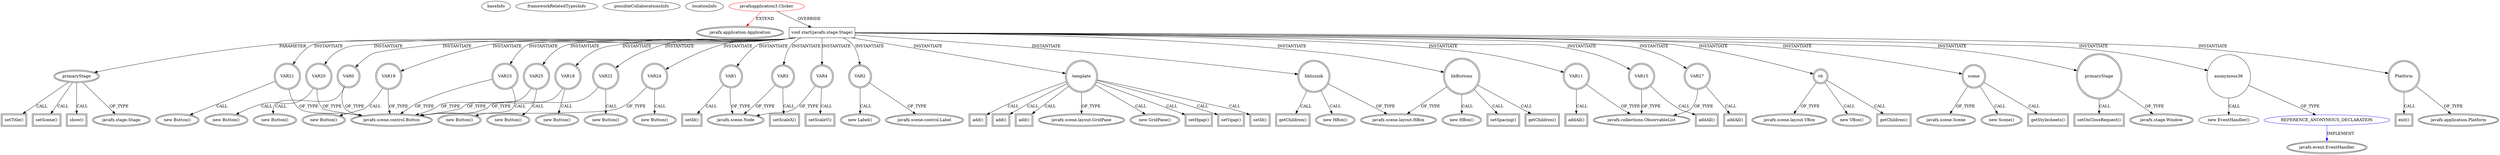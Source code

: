 digraph {
baseInfo[graphId=2835,category="extension_graph",isAnonymous=false,possibleRelation=true]
frameworkRelatedTypesInfo[0="javafx.application.Application"]
possibleCollaborationsInfo[0="2835~OVERRIDING_METHOD_DECLARATION-INSTANTIATION-~javafx.application.Application ~javafx.event.EventHandler ~false~true"]
locationInfo[projectName="grzegorz2047-Clicker",filePath="/grzegorz2047-Clicker/Clicker-master/src/javafxapplication3/Clicker.java",contextSignature="Clicker",graphId="2835"]
0[label="javafxapplication3.Clicker",vertexType="ROOT_CLIENT_CLASS_DECLARATION",isFrameworkType=false,color=red]
1[label="javafx.application.Application",vertexType="FRAMEWORK_CLASS_TYPE",isFrameworkType=true,peripheries=2]
2[label="void start(javafx.stage.Stage)",vertexType="OVERRIDING_METHOD_DECLARATION",isFrameworkType=false,shape=box]
3[label="primaryStage",vertexType="PARAMETER_DECLARATION",isFrameworkType=true,peripheries=2]
4[label="javafx.stage.Stage",vertexType="FRAMEWORK_CLASS_TYPE",isFrameworkType=true,peripheries=2]
6[label="VAR0",vertexType="VARIABLE_EXPRESION",isFrameworkType=true,peripheries=2,shape=circle]
7[label="javafx.scene.control.Button",vertexType="FRAMEWORK_CLASS_TYPE",isFrameworkType=true,peripheries=2]
5[label="new Button()",vertexType="CONSTRUCTOR_CALL",isFrameworkType=true,peripheries=2]
8[label="VAR1",vertexType="VARIABLE_EXPRESION",isFrameworkType=true,peripheries=2,shape=circle]
10[label="javafx.scene.Node",vertexType="FRAMEWORK_CLASS_TYPE",isFrameworkType=true,peripheries=2]
9[label="setId()",vertexType="INSIDE_CALL",isFrameworkType=true,peripheries=2,shape=box]
12[label="VAR2",vertexType="VARIABLE_EXPRESION",isFrameworkType=true,peripheries=2,shape=circle]
13[label="javafx.scene.control.Label",vertexType="FRAMEWORK_CLASS_TYPE",isFrameworkType=true,peripheries=2]
11[label="new Label()",vertexType="CONSTRUCTOR_CALL",isFrameworkType=true,peripheries=2]
14[label="VAR3",vertexType="VARIABLE_EXPRESION",isFrameworkType=true,peripheries=2,shape=circle]
15[label="setScaleX()",vertexType="INSIDE_CALL",isFrameworkType=true,peripheries=2,shape=box]
17[label="VAR4",vertexType="VARIABLE_EXPRESION",isFrameworkType=true,peripheries=2,shape=circle]
18[label="setScaleY()",vertexType="INSIDE_CALL",isFrameworkType=true,peripheries=2,shape=box]
21[label="template",vertexType="VARIABLE_EXPRESION",isFrameworkType=true,peripheries=2,shape=circle]
22[label="javafx.scene.layout.GridPane",vertexType="FRAMEWORK_CLASS_TYPE",isFrameworkType=true,peripheries=2]
20[label="new GridPane()",vertexType="CONSTRUCTOR_CALL",isFrameworkType=true,peripheries=2]
24[label="setHgap()",vertexType="INSIDE_CALL",isFrameworkType=true,peripheries=2,shape=box]
26[label="setVgap()",vertexType="INSIDE_CALL",isFrameworkType=true,peripheries=2,shape=box]
28[label="setId()",vertexType="INSIDE_CALL",isFrameworkType=true,peripheries=2,shape=box]
30[label="hbButtons",vertexType="VARIABLE_EXPRESION",isFrameworkType=true,peripheries=2,shape=circle]
31[label="javafx.scene.layout.HBox",vertexType="FRAMEWORK_CLASS_TYPE",isFrameworkType=true,peripheries=2]
29[label="new HBox()",vertexType="CONSTRUCTOR_CALL",isFrameworkType=true,peripheries=2]
33[label="setSpacing()",vertexType="INSIDE_CALL",isFrameworkType=true,peripheries=2,shape=box]
34[label="VAR11",vertexType="VARIABLE_EXPRESION",isFrameworkType=true,peripheries=2,shape=circle]
36[label="javafx.collections.ObservableList",vertexType="FRAMEWORK_INTERFACE_TYPE",isFrameworkType=true,peripheries=2]
35[label="addAll()",vertexType="INSIDE_CALL",isFrameworkType=true,peripheries=2,shape=box]
38[label="getChildren()",vertexType="INSIDE_CALL",isFrameworkType=true,peripheries=2,shape=box]
40[label="add()",vertexType="INSIDE_CALL",isFrameworkType=true,peripheries=2,shape=box]
42[label="hblicznik",vertexType="VARIABLE_EXPRESION",isFrameworkType=true,peripheries=2,shape=circle]
41[label="new HBox()",vertexType="CONSTRUCTOR_CALL",isFrameworkType=true,peripheries=2]
44[label="VAR15",vertexType="VARIABLE_EXPRESION",isFrameworkType=true,peripheries=2,shape=circle]
45[label="addAll()",vertexType="INSIDE_CALL",isFrameworkType=true,peripheries=2,shape=box]
48[label="getChildren()",vertexType="INSIDE_CALL",isFrameworkType=true,peripheries=2,shape=box]
50[label="add()",vertexType="INSIDE_CALL",isFrameworkType=true,peripheries=2,shape=box]
52[label="VAR18",vertexType="VARIABLE_EXPRESION",isFrameworkType=true,peripheries=2,shape=circle]
51[label="new Button()",vertexType="CONSTRUCTOR_CALL",isFrameworkType=true,peripheries=2]
55[label="VAR19",vertexType="VARIABLE_EXPRESION",isFrameworkType=true,peripheries=2,shape=circle]
54[label="new Button()",vertexType="CONSTRUCTOR_CALL",isFrameworkType=true,peripheries=2]
58[label="VAR20",vertexType="VARIABLE_EXPRESION",isFrameworkType=true,peripheries=2,shape=circle]
57[label="new Button()",vertexType="CONSTRUCTOR_CALL",isFrameworkType=true,peripheries=2]
61[label="VAR21",vertexType="VARIABLE_EXPRESION",isFrameworkType=true,peripheries=2,shape=circle]
60[label="new Button()",vertexType="CONSTRUCTOR_CALL",isFrameworkType=true,peripheries=2]
64[label="VAR22",vertexType="VARIABLE_EXPRESION",isFrameworkType=true,peripheries=2,shape=circle]
63[label="new Button()",vertexType="CONSTRUCTOR_CALL",isFrameworkType=true,peripheries=2]
67[label="VAR23",vertexType="VARIABLE_EXPRESION",isFrameworkType=true,peripheries=2,shape=circle]
66[label="new Button()",vertexType="CONSTRUCTOR_CALL",isFrameworkType=true,peripheries=2]
70[label="VAR24",vertexType="VARIABLE_EXPRESION",isFrameworkType=true,peripheries=2,shape=circle]
69[label="new Button()",vertexType="CONSTRUCTOR_CALL",isFrameworkType=true,peripheries=2]
73[label="VAR25",vertexType="VARIABLE_EXPRESION",isFrameworkType=true,peripheries=2,shape=circle]
72[label="new Button()",vertexType="CONSTRUCTOR_CALL",isFrameworkType=true,peripheries=2]
76[label="vb",vertexType="VARIABLE_EXPRESION",isFrameworkType=true,peripheries=2,shape=circle]
77[label="javafx.scene.layout.VBox",vertexType="FRAMEWORK_CLASS_TYPE",isFrameworkType=true,peripheries=2]
75[label="new VBox()",vertexType="CONSTRUCTOR_CALL",isFrameworkType=true,peripheries=2]
78[label="VAR27",vertexType="VARIABLE_EXPRESION",isFrameworkType=true,peripheries=2,shape=circle]
79[label="addAll()",vertexType="INSIDE_CALL",isFrameworkType=true,peripheries=2,shape=box]
82[label="getChildren()",vertexType="INSIDE_CALL",isFrameworkType=true,peripheries=2,shape=box]
84[label="add()",vertexType="INSIDE_CALL",isFrameworkType=true,peripheries=2,shape=box]
86[label="scene",vertexType="VARIABLE_EXPRESION",isFrameworkType=true,peripheries=2,shape=circle]
87[label="javafx.scene.Scene",vertexType="FRAMEWORK_CLASS_TYPE",isFrameworkType=true,peripheries=2]
85[label="new Scene()",vertexType="CONSTRUCTOR_CALL",isFrameworkType=true,peripheries=2]
89[label="getStylesheets()",vertexType="INSIDE_CALL",isFrameworkType=true,peripheries=2,shape=box]
91[label="setTitle()",vertexType="INSIDE_CALL",isFrameworkType=true,peripheries=2,shape=box]
93[label="setScene()",vertexType="INSIDE_CALL",isFrameworkType=true,peripheries=2,shape=box]
95[label="show()",vertexType="INSIDE_CALL",isFrameworkType=true,peripheries=2,shape=box]
96[label="primaryStage",vertexType="VARIABLE_EXPRESION",isFrameworkType=true,peripheries=2,shape=circle]
98[label="javafx.stage.Window",vertexType="FRAMEWORK_CLASS_TYPE",isFrameworkType=true,peripheries=2]
97[label="setOnCloseRequest()",vertexType="INSIDE_CALL",isFrameworkType=true,peripheries=2,shape=box]
100[label="anonymous36",vertexType="VARIABLE_EXPRESION",isFrameworkType=false,shape=circle]
101[label="REFERENCE_ANONYMOUS_DECLARATION",vertexType="REFERENCE_ANONYMOUS_DECLARATION",isFrameworkType=false,color=blue]
102[label="javafx.event.EventHandler",vertexType="FRAMEWORK_INTERFACE_TYPE",isFrameworkType=true,peripheries=2]
99[label="new EventHandler()",vertexType="CONSTRUCTOR_CALL",isFrameworkType=false]
103[label="Platform",vertexType="VARIABLE_EXPRESION",isFrameworkType=true,peripheries=2,shape=circle]
105[label="javafx.application.Platform",vertexType="FRAMEWORK_CLASS_TYPE",isFrameworkType=true,peripheries=2]
104[label="exit()",vertexType="INSIDE_CALL",isFrameworkType=true,peripheries=2,shape=box]
0->1[label="EXTEND",color=red]
0->2[label="OVERRIDE"]
3->4[label="OF_TYPE"]
2->3[label="PARAMETER"]
2->6[label="INSTANTIATE"]
6->7[label="OF_TYPE"]
6->5[label="CALL"]
2->8[label="INSTANTIATE"]
8->10[label="OF_TYPE"]
8->9[label="CALL"]
2->12[label="INSTANTIATE"]
12->13[label="OF_TYPE"]
12->11[label="CALL"]
2->14[label="INSTANTIATE"]
14->10[label="OF_TYPE"]
14->15[label="CALL"]
2->17[label="INSTANTIATE"]
17->10[label="OF_TYPE"]
17->18[label="CALL"]
2->21[label="INSTANTIATE"]
21->22[label="OF_TYPE"]
21->20[label="CALL"]
21->24[label="CALL"]
21->26[label="CALL"]
21->28[label="CALL"]
2->30[label="INSTANTIATE"]
30->31[label="OF_TYPE"]
30->29[label="CALL"]
30->33[label="CALL"]
2->34[label="INSTANTIATE"]
34->36[label="OF_TYPE"]
34->35[label="CALL"]
30->38[label="CALL"]
21->40[label="CALL"]
2->42[label="INSTANTIATE"]
42->31[label="OF_TYPE"]
42->41[label="CALL"]
2->44[label="INSTANTIATE"]
44->36[label="OF_TYPE"]
44->45[label="CALL"]
42->48[label="CALL"]
21->50[label="CALL"]
2->52[label="INSTANTIATE"]
52->7[label="OF_TYPE"]
52->51[label="CALL"]
2->55[label="INSTANTIATE"]
55->7[label="OF_TYPE"]
55->54[label="CALL"]
2->58[label="INSTANTIATE"]
58->7[label="OF_TYPE"]
58->57[label="CALL"]
2->61[label="INSTANTIATE"]
61->7[label="OF_TYPE"]
61->60[label="CALL"]
2->64[label="INSTANTIATE"]
64->7[label="OF_TYPE"]
64->63[label="CALL"]
2->67[label="INSTANTIATE"]
67->7[label="OF_TYPE"]
67->66[label="CALL"]
2->70[label="INSTANTIATE"]
70->7[label="OF_TYPE"]
70->69[label="CALL"]
2->73[label="INSTANTIATE"]
73->7[label="OF_TYPE"]
73->72[label="CALL"]
2->76[label="INSTANTIATE"]
76->77[label="OF_TYPE"]
76->75[label="CALL"]
2->78[label="INSTANTIATE"]
78->36[label="OF_TYPE"]
78->79[label="CALL"]
76->82[label="CALL"]
21->84[label="CALL"]
2->86[label="INSTANTIATE"]
86->87[label="OF_TYPE"]
86->85[label="CALL"]
86->89[label="CALL"]
3->91[label="CALL"]
3->93[label="CALL"]
3->95[label="CALL"]
2->96[label="INSTANTIATE"]
96->98[label="OF_TYPE"]
96->97[label="CALL"]
2->100[label="INSTANTIATE"]
101->102[label="IMPLEMENT",color=blue]
100->101[label="OF_TYPE"]
100->99[label="CALL"]
2->103[label="INSTANTIATE"]
103->105[label="OF_TYPE"]
103->104[label="CALL"]
}
